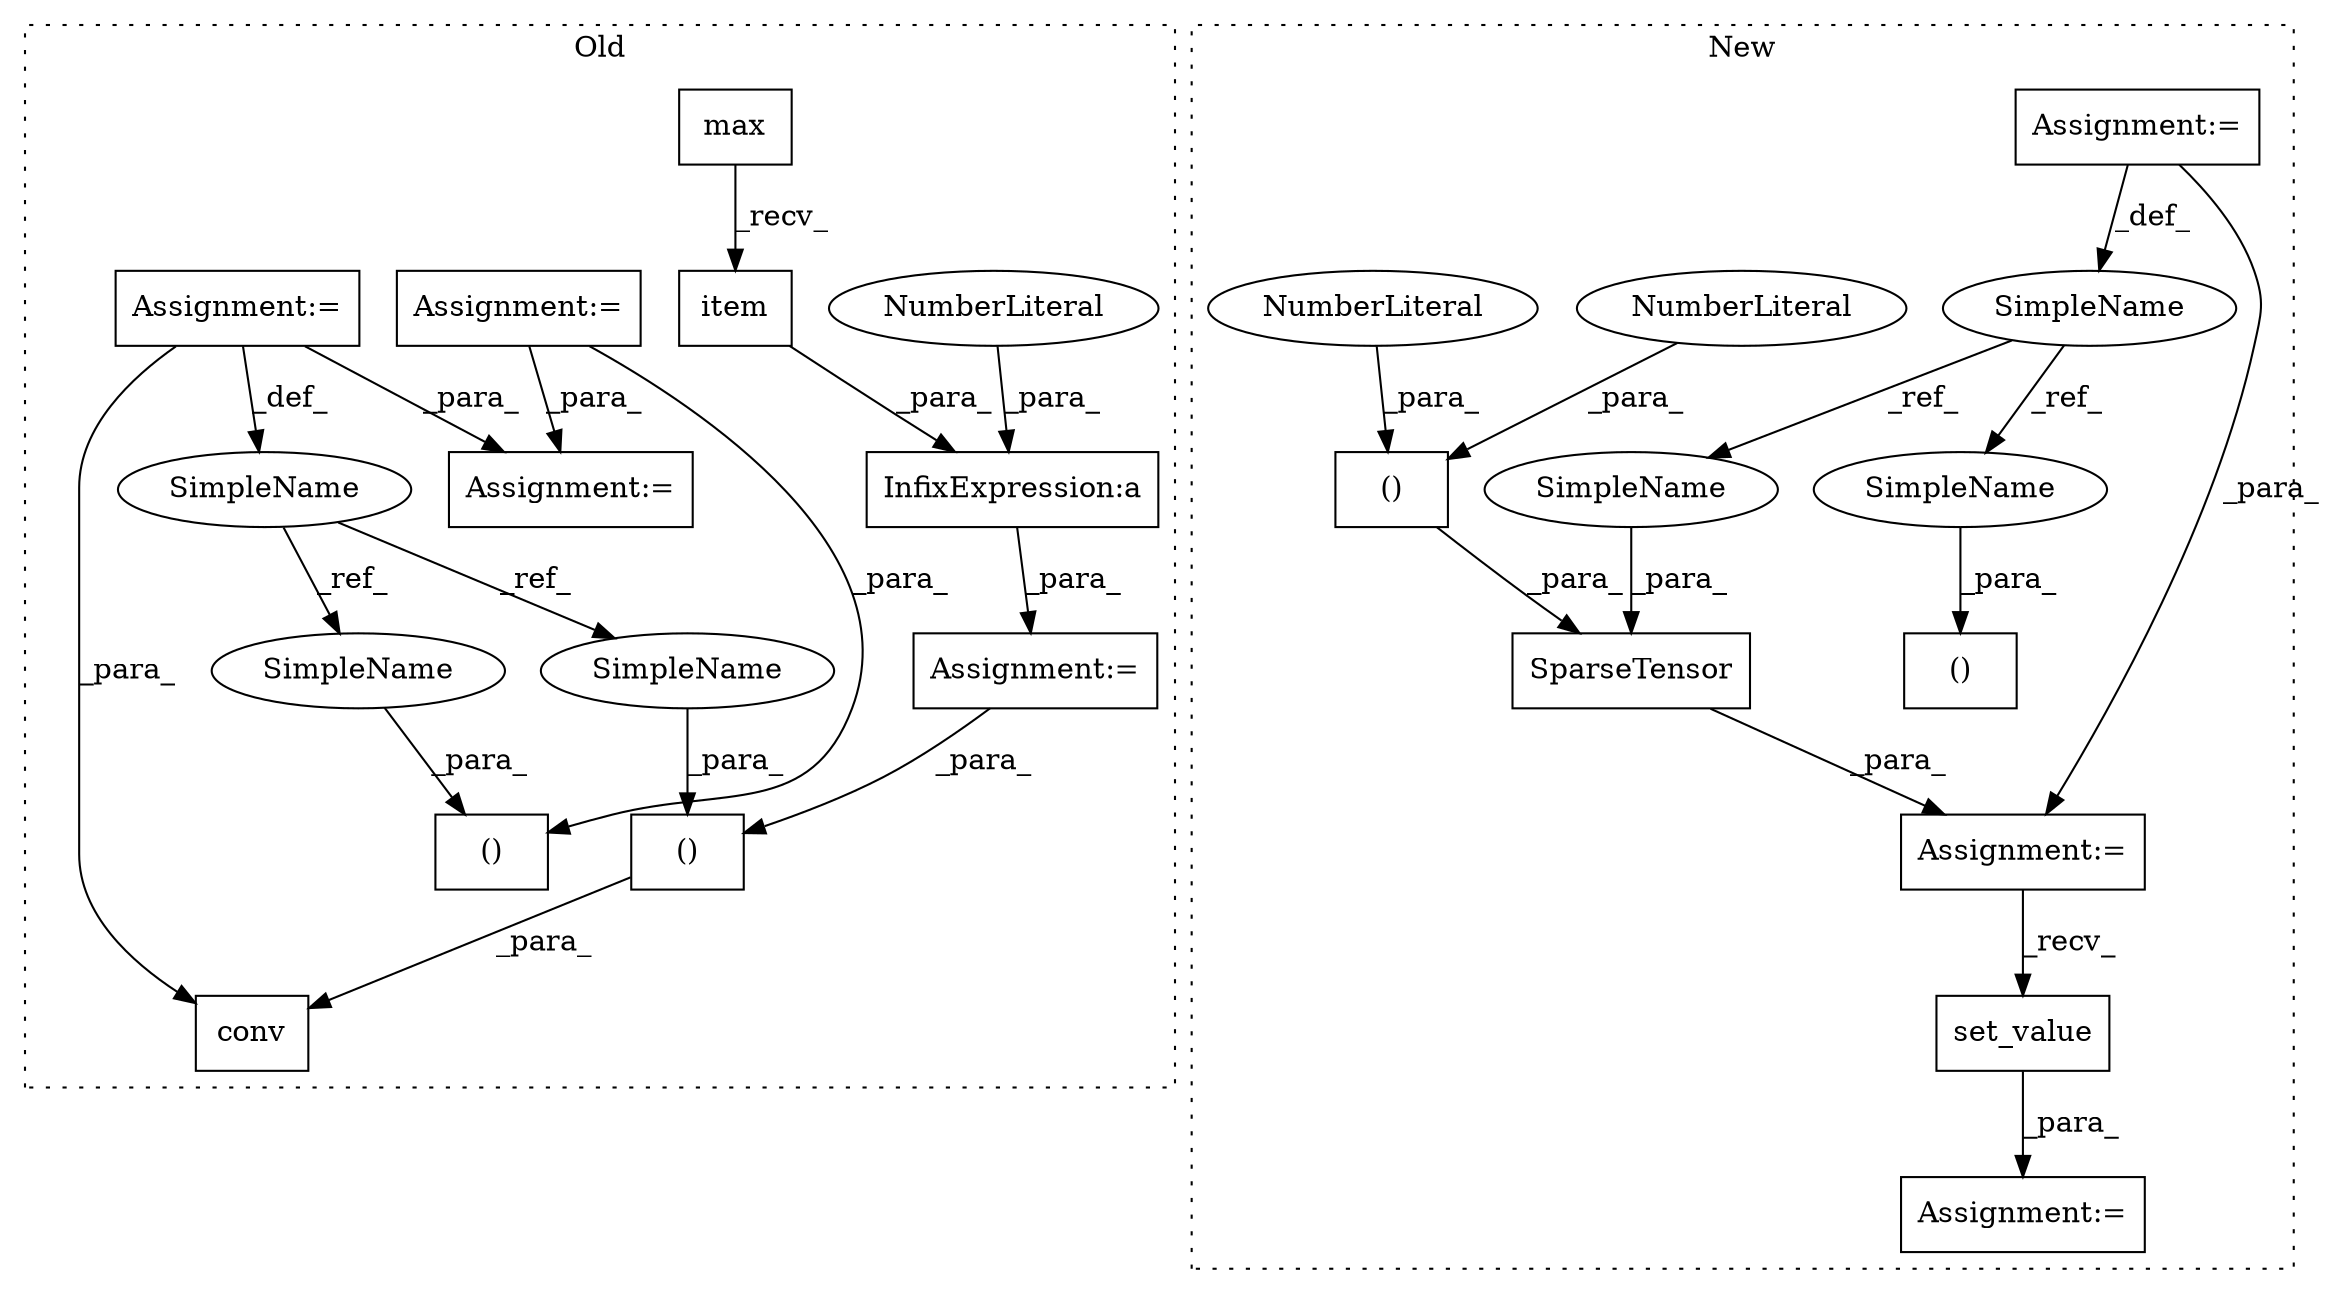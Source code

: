 digraph G {
subgraph cluster0 {
1 [label="item" a="32" s="451" l="6" shape="box"];
3 [label="()" a="106" s="535" l="33" shape="box"];
5 [label="InfixExpression:a" a="27" s="457" l="3" shape="box"];
8 [label="NumberLiteral" a="34" s="460" l="1" shape="ellipse"];
9 [label="max" a="32" s="445" l="5" shape="box"];
11 [label="SimpleName" a="42" s="250" l="11" shape="ellipse"];
12 [label="()" a="106" s="285" l="36" shape="box"];
17 [label="Assignment:=" a="7" s="209" l="12" shape="box"];
19 [label="Assignment:=" a="7" s="432" l="1" shape="box"];
20 [label="Assignment:=" a="7" s="250" l="11" shape="box"];
21 [label="conv" a="32" s="1078,1095" l="5,1" shape="box"];
22 [label="Assignment:=" a="7" s="1001" l="1" shape="box"];
23 [label="SimpleName" a="42" s="285" l="11" shape="ellipse"];
24 [label="SimpleName" a="42" s="557" l="11" shape="ellipse"];
label = "Old";
style="dotted";
}
subgraph cluster1 {
2 [label="set_value" a="32" s="567,581" l="10,1" shape="box"];
4 [label="()" a="106" s="534" l="15" shape="box"];
6 [label="NumberLiteral" a="34" s="534" l="1" shape="ellipse"];
7 [label="NumberLiteral" a="34" s="548" l="1" shape="ellipse"];
10 [label="SparseTensor" a="32" s="502,549" l="13,2" shape="box"];
13 [label="SimpleName" a="42" s="300" l="3" shape="ellipse"];
14 [label="()" a="106" s="425" l="19" shape="box"];
15 [label="Assignment:=" a="7" s="501" l="1" shape="box"];
16 [label="Assignment:=" a="7" s="300" l="3" shape="box"];
18 [label="Assignment:=" a="7" s="561" l="1" shape="box"];
25 [label="SimpleName" a="42" s="515" l="3" shape="ellipse"];
26 [label="SimpleName" a="42" s="425" l="3" shape="ellipse"];
label = "New";
style="dotted";
}
1 -> 5 [label="_para_"];
2 -> 18 [label="_para_"];
3 -> 21 [label="_para_"];
4 -> 10 [label="_para_"];
5 -> 19 [label="_para_"];
6 -> 4 [label="_para_"];
7 -> 4 [label="_para_"];
8 -> 5 [label="_para_"];
9 -> 1 [label="_recv_"];
10 -> 15 [label="_para_"];
11 -> 23 [label="_ref_"];
11 -> 24 [label="_ref_"];
13 -> 25 [label="_ref_"];
13 -> 26 [label="_ref_"];
15 -> 2 [label="_recv_"];
16 -> 13 [label="_def_"];
16 -> 15 [label="_para_"];
17 -> 22 [label="_para_"];
17 -> 12 [label="_para_"];
19 -> 3 [label="_para_"];
20 -> 22 [label="_para_"];
20 -> 11 [label="_def_"];
20 -> 21 [label="_para_"];
23 -> 12 [label="_para_"];
24 -> 3 [label="_para_"];
25 -> 10 [label="_para_"];
26 -> 14 [label="_para_"];
}